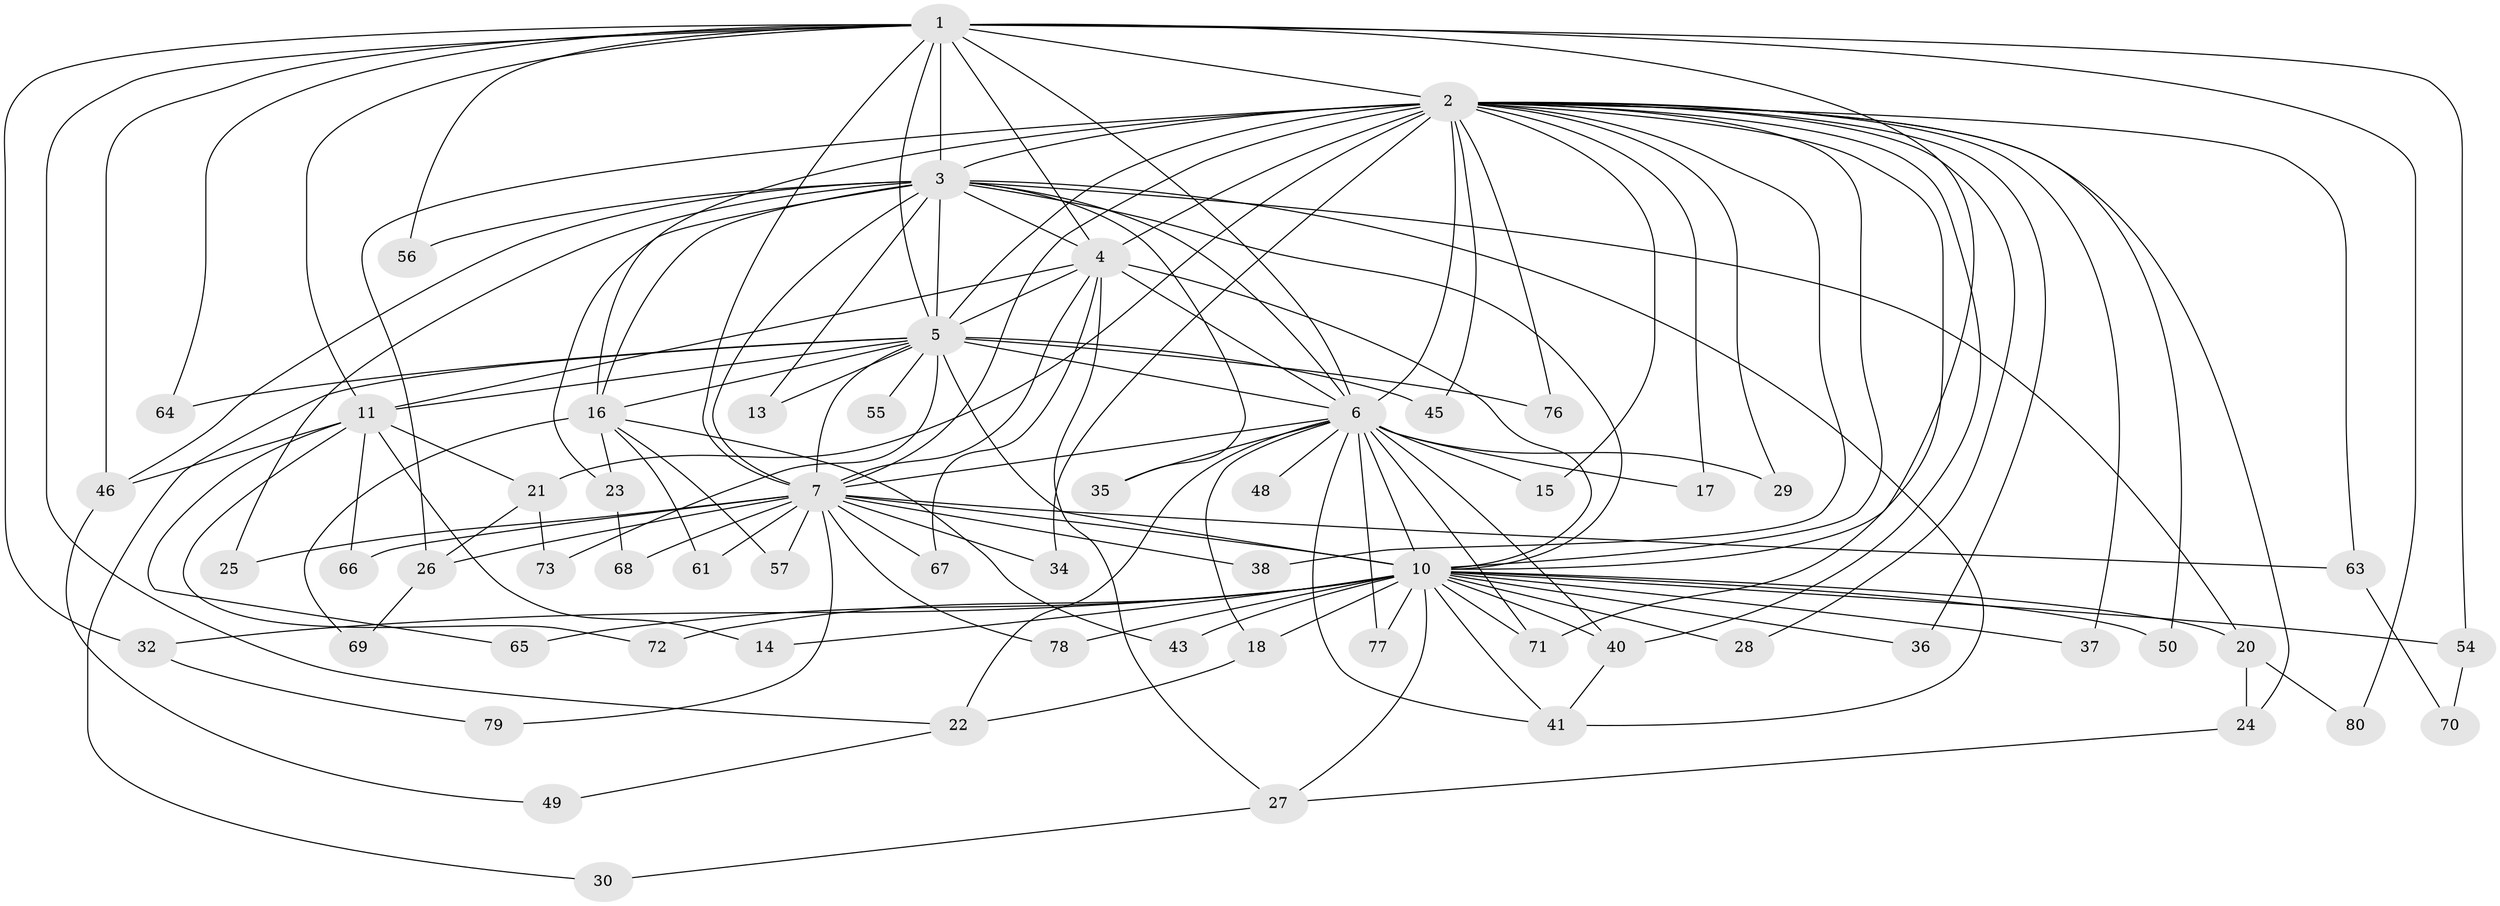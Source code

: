 // original degree distribution, {15: 0.025, 18: 0.0125, 12: 0.0125, 19: 0.0125, 21: 0.025, 11: 0.0125, 23: 0.0125, 28: 0.0125, 7: 0.025, 3: 0.1875, 2: 0.5375, 4: 0.1, 5: 0.025}
// Generated by graph-tools (version 1.1) at 2025/41/03/06/25 10:41:41]
// undirected, 61 vertices, 142 edges
graph export_dot {
graph [start="1"]
  node [color=gray90,style=filled];
  1 [super="+51"];
  2 [super="+9"];
  3 [super="+8"];
  4 [super="+33"];
  5 [super="+12"];
  6 [super="+47"];
  7 [super="+31"];
  10 [super="+19"];
  11 [super="+39"];
  13;
  14;
  15;
  16 [super="+62"];
  17;
  18;
  20 [super="+58"];
  21 [super="+53"];
  22 [super="+42"];
  23;
  24;
  25;
  26 [super="+59"];
  27;
  28;
  29;
  30;
  32 [super="+60"];
  34;
  35;
  36;
  37;
  38;
  40 [super="+52"];
  41 [super="+44"];
  43;
  45;
  46 [super="+74"];
  48;
  49;
  50;
  54;
  55;
  56;
  57;
  61;
  63;
  64;
  65;
  66;
  67;
  68;
  69;
  70;
  71 [super="+75"];
  72;
  73;
  76;
  77;
  78;
  79;
  80;
  1 -- 2 [weight=2];
  1 -- 3 [weight=2];
  1 -- 4;
  1 -- 5;
  1 -- 6 [weight=2];
  1 -- 7;
  1 -- 10;
  1 -- 11;
  1 -- 22;
  1 -- 32;
  1 -- 64;
  1 -- 80;
  1 -- 54;
  1 -- 56;
  1 -- 46;
  2 -- 3 [weight=4];
  2 -- 4 [weight=2];
  2 -- 5 [weight=3];
  2 -- 6 [weight=2];
  2 -- 7 [weight=2];
  2 -- 10 [weight=3];
  2 -- 17;
  2 -- 29;
  2 -- 34;
  2 -- 38;
  2 -- 63;
  2 -- 71;
  2 -- 76;
  2 -- 15;
  2 -- 16;
  2 -- 21;
  2 -- 24;
  2 -- 26;
  2 -- 28;
  2 -- 36;
  2 -- 37;
  2 -- 40;
  2 -- 45;
  2 -- 50;
  3 -- 4 [weight=2];
  3 -- 5 [weight=2];
  3 -- 6 [weight=2];
  3 -- 7 [weight=3];
  3 -- 10 [weight=2];
  3 -- 13;
  3 -- 23;
  3 -- 25;
  3 -- 35;
  3 -- 41;
  3 -- 46;
  3 -- 56;
  3 -- 20 [weight=2];
  3 -- 16;
  4 -- 5;
  4 -- 6;
  4 -- 7;
  4 -- 10;
  4 -- 11;
  4 -- 67;
  4 -- 27;
  5 -- 6;
  5 -- 7;
  5 -- 10;
  5 -- 13;
  5 -- 16;
  5 -- 30;
  5 -- 45;
  5 -- 55 [weight=2];
  5 -- 64;
  5 -- 73;
  5 -- 76;
  5 -- 11;
  6 -- 7;
  6 -- 10;
  6 -- 15;
  6 -- 17;
  6 -- 18;
  6 -- 29;
  6 -- 35;
  6 -- 40;
  6 -- 48 [weight=2];
  6 -- 77;
  6 -- 41;
  6 -- 71;
  6 -- 22;
  7 -- 10;
  7 -- 25;
  7 -- 34;
  7 -- 38;
  7 -- 57;
  7 -- 61;
  7 -- 66;
  7 -- 67;
  7 -- 68;
  7 -- 78;
  7 -- 79;
  7 -- 63;
  7 -- 26;
  10 -- 14;
  10 -- 18;
  10 -- 20;
  10 -- 27;
  10 -- 32 [weight=2];
  10 -- 36;
  10 -- 37;
  10 -- 40;
  10 -- 41;
  10 -- 43;
  10 -- 50;
  10 -- 54;
  10 -- 65;
  10 -- 71;
  10 -- 72;
  10 -- 77;
  10 -- 78;
  10 -- 28;
  11 -- 14;
  11 -- 21 [weight=2];
  11 -- 65;
  11 -- 66;
  11 -- 72;
  11 -- 46;
  16 -- 23;
  16 -- 43;
  16 -- 57;
  16 -- 61;
  16 -- 69;
  18 -- 22;
  20 -- 24;
  20 -- 80;
  21 -- 26;
  21 -- 73;
  22 -- 49;
  23 -- 68;
  24 -- 27;
  26 -- 69;
  27 -- 30;
  32 -- 79;
  40 -- 41;
  46 -- 49;
  54 -- 70;
  63 -- 70;
}
